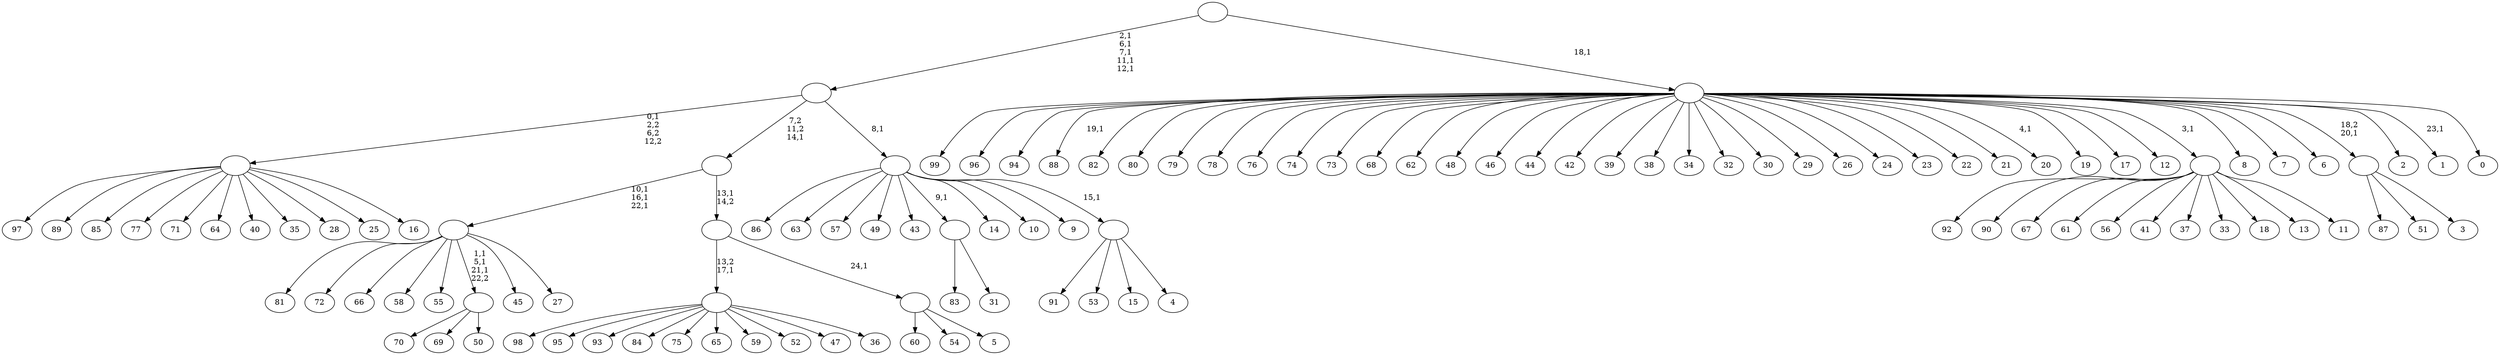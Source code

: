 digraph T {
	125 [label="99"]
	124 [label="98"]
	123 [label="97"]
	122 [label="96"]
	121 [label="95"]
	120 [label="94"]
	119 [label="93"]
	118 [label="92"]
	117 [label="91"]
	116 [label="90"]
	115 [label="89"]
	114 [label="88"]
	112 [label="87"]
	111 [label="86"]
	110 [label="85"]
	109 [label="84"]
	108 [label="83"]
	107 [label="82"]
	106 [label="81"]
	105 [label="80"]
	104 [label="79"]
	103 [label="78"]
	102 [label="77"]
	101 [label="76"]
	100 [label="75"]
	99 [label="74"]
	98 [label="73"]
	97 [label="72"]
	96 [label="71"]
	95 [label="70"]
	94 [label="69"]
	93 [label="68"]
	92 [label="67"]
	91 [label="66"]
	90 [label="65"]
	89 [label="64"]
	88 [label="63"]
	87 [label="62"]
	86 [label="61"]
	85 [label="60"]
	84 [label="59"]
	83 [label="58"]
	82 [label="57"]
	81 [label="56"]
	80 [label="55"]
	79 [label="54"]
	78 [label="53"]
	77 [label="52"]
	76 [label="51"]
	75 [label="50"]
	74 [label=""]
	71 [label="49"]
	70 [label="48"]
	69 [label="47"]
	68 [label="46"]
	67 [label="45"]
	66 [label="44"]
	65 [label="43"]
	64 [label="42"]
	63 [label="41"]
	62 [label="40"]
	61 [label="39"]
	60 [label="38"]
	59 [label="37"]
	58 [label="36"]
	57 [label=""]
	56 [label="35"]
	55 [label="34"]
	54 [label="33"]
	53 [label="32"]
	52 [label="31"]
	51 [label=""]
	50 [label="30"]
	49 [label="29"]
	48 [label="28"]
	47 [label="27"]
	46 [label=""]
	43 [label="26"]
	42 [label="25"]
	41 [label="24"]
	40 [label="23"]
	39 [label="22"]
	38 [label="21"]
	37 [label="20"]
	35 [label="19"]
	34 [label="18"]
	33 [label="17"]
	32 [label="16"]
	31 [label=""]
	30 [label="15"]
	29 [label="14"]
	28 [label="13"]
	27 [label="12"]
	26 [label="11"]
	25 [label=""]
	24 [label="10"]
	23 [label="9"]
	22 [label="8"]
	21 [label="7"]
	20 [label="6"]
	19 [label="5"]
	18 [label=""]
	17 [label=""]
	16 [label=""]
	15 [label="4"]
	14 [label=""]
	13 [label=""]
	12 [label=""]
	7 [label="3"]
	6 [label=""]
	5 [label="2"]
	4 [label="1"]
	2 [label="0"]
	1 [label=""]
	0 [label=""]
	74 -> 95 [label=""]
	74 -> 94 [label=""]
	74 -> 75 [label=""]
	57 -> 124 [label=""]
	57 -> 121 [label=""]
	57 -> 119 [label=""]
	57 -> 109 [label=""]
	57 -> 100 [label=""]
	57 -> 90 [label=""]
	57 -> 84 [label=""]
	57 -> 77 [label=""]
	57 -> 69 [label=""]
	57 -> 58 [label=""]
	51 -> 108 [label=""]
	51 -> 52 [label=""]
	46 -> 74 [label="1,1\n5,1\n21,1\n22,2"]
	46 -> 106 [label=""]
	46 -> 97 [label=""]
	46 -> 91 [label=""]
	46 -> 83 [label=""]
	46 -> 80 [label=""]
	46 -> 67 [label=""]
	46 -> 47 [label=""]
	31 -> 123 [label=""]
	31 -> 115 [label=""]
	31 -> 110 [label=""]
	31 -> 102 [label=""]
	31 -> 96 [label=""]
	31 -> 89 [label=""]
	31 -> 62 [label=""]
	31 -> 56 [label=""]
	31 -> 48 [label=""]
	31 -> 42 [label=""]
	31 -> 32 [label=""]
	25 -> 118 [label=""]
	25 -> 116 [label=""]
	25 -> 92 [label=""]
	25 -> 86 [label=""]
	25 -> 81 [label=""]
	25 -> 63 [label=""]
	25 -> 59 [label=""]
	25 -> 54 [label=""]
	25 -> 34 [label=""]
	25 -> 28 [label=""]
	25 -> 26 [label=""]
	18 -> 85 [label=""]
	18 -> 79 [label=""]
	18 -> 19 [label=""]
	17 -> 57 [label="13,2\n17,1"]
	17 -> 18 [label="24,1"]
	16 -> 46 [label="10,1\n16,1\n22,1"]
	16 -> 17 [label="13,1\n14,2"]
	14 -> 117 [label=""]
	14 -> 78 [label=""]
	14 -> 30 [label=""]
	14 -> 15 [label=""]
	13 -> 111 [label=""]
	13 -> 88 [label=""]
	13 -> 82 [label=""]
	13 -> 71 [label=""]
	13 -> 65 [label=""]
	13 -> 51 [label="9,1"]
	13 -> 29 [label=""]
	13 -> 24 [label=""]
	13 -> 23 [label=""]
	13 -> 14 [label="15,1"]
	12 -> 31 [label="0,1\n2,2\n6,2\n12,2"]
	12 -> 16 [label="7,2\n11,2\n14,1"]
	12 -> 13 [label="8,1"]
	6 -> 112 [label=""]
	6 -> 76 [label=""]
	6 -> 7 [label=""]
	1 -> 4 [label="23,1"]
	1 -> 37 [label="4,1"]
	1 -> 114 [label="19,1"]
	1 -> 125 [label=""]
	1 -> 122 [label=""]
	1 -> 120 [label=""]
	1 -> 107 [label=""]
	1 -> 105 [label=""]
	1 -> 104 [label=""]
	1 -> 103 [label=""]
	1 -> 101 [label=""]
	1 -> 99 [label=""]
	1 -> 98 [label=""]
	1 -> 93 [label=""]
	1 -> 87 [label=""]
	1 -> 70 [label=""]
	1 -> 68 [label=""]
	1 -> 66 [label=""]
	1 -> 64 [label=""]
	1 -> 61 [label=""]
	1 -> 60 [label=""]
	1 -> 55 [label=""]
	1 -> 53 [label=""]
	1 -> 50 [label=""]
	1 -> 49 [label=""]
	1 -> 43 [label=""]
	1 -> 41 [label=""]
	1 -> 40 [label=""]
	1 -> 39 [label=""]
	1 -> 38 [label=""]
	1 -> 35 [label=""]
	1 -> 33 [label=""]
	1 -> 27 [label=""]
	1 -> 25 [label="3,1"]
	1 -> 22 [label=""]
	1 -> 21 [label=""]
	1 -> 20 [label=""]
	1 -> 6 [label="18,2\n20,1"]
	1 -> 5 [label=""]
	1 -> 2 [label=""]
	0 -> 12 [label="2,1\n6,1\n7,1\n11,1\n12,1"]
	0 -> 1 [label="18,1"]
}
